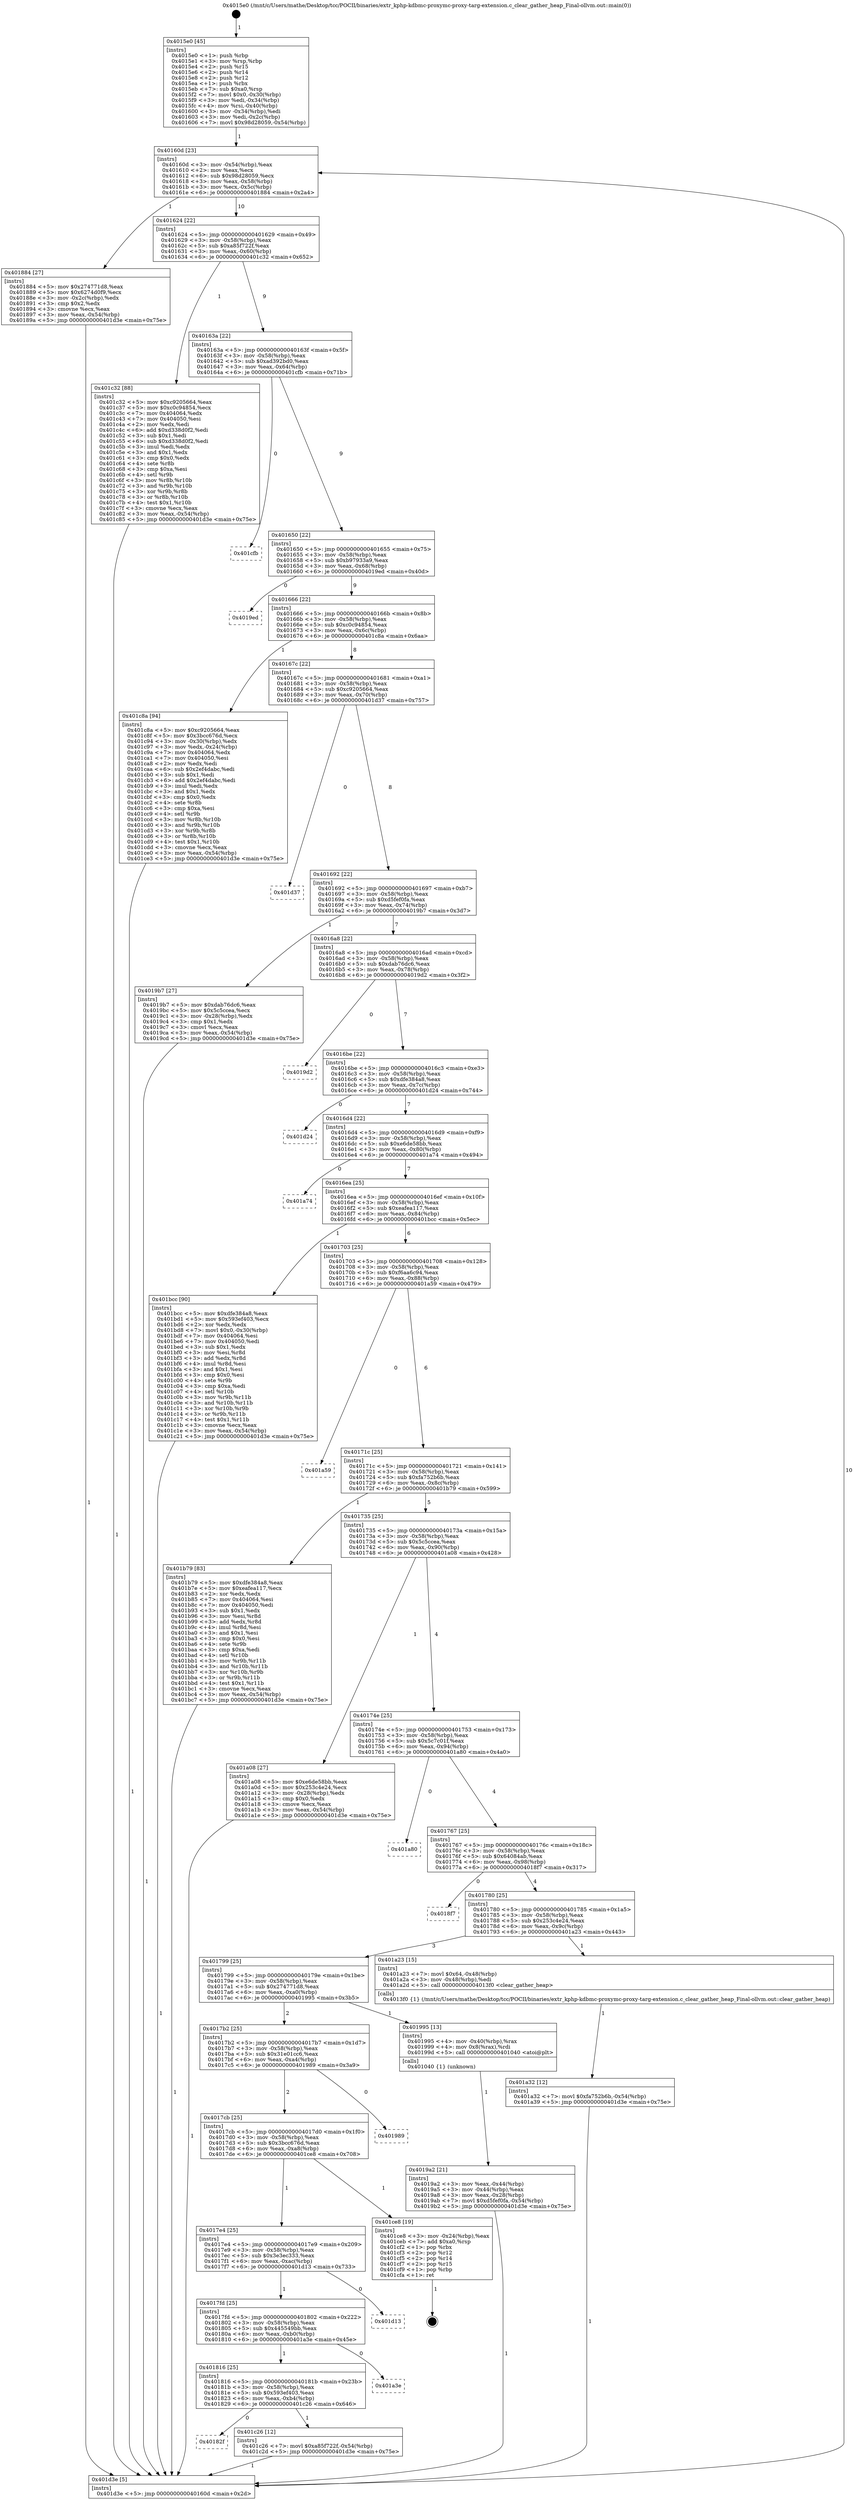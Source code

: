 digraph "0x4015e0" {
  label = "0x4015e0 (/mnt/c/Users/mathe/Desktop/tcc/POCII/binaries/extr_kphp-kdbmc-proxymc-proxy-targ-extension.c_clear_gather_heap_Final-ollvm.out::main(0))"
  labelloc = "t"
  node[shape=record]

  Entry [label="",width=0.3,height=0.3,shape=circle,fillcolor=black,style=filled]
  "0x40160d" [label="{
     0x40160d [23]\l
     | [instrs]\l
     &nbsp;&nbsp;0x40160d \<+3\>: mov -0x54(%rbp),%eax\l
     &nbsp;&nbsp;0x401610 \<+2\>: mov %eax,%ecx\l
     &nbsp;&nbsp;0x401612 \<+6\>: sub $0x98d28059,%ecx\l
     &nbsp;&nbsp;0x401618 \<+3\>: mov %eax,-0x58(%rbp)\l
     &nbsp;&nbsp;0x40161b \<+3\>: mov %ecx,-0x5c(%rbp)\l
     &nbsp;&nbsp;0x40161e \<+6\>: je 0000000000401884 \<main+0x2a4\>\l
  }"]
  "0x401884" [label="{
     0x401884 [27]\l
     | [instrs]\l
     &nbsp;&nbsp;0x401884 \<+5\>: mov $0x274771d8,%eax\l
     &nbsp;&nbsp;0x401889 \<+5\>: mov $0x6274d0f9,%ecx\l
     &nbsp;&nbsp;0x40188e \<+3\>: mov -0x2c(%rbp),%edx\l
     &nbsp;&nbsp;0x401891 \<+3\>: cmp $0x2,%edx\l
     &nbsp;&nbsp;0x401894 \<+3\>: cmovne %ecx,%eax\l
     &nbsp;&nbsp;0x401897 \<+3\>: mov %eax,-0x54(%rbp)\l
     &nbsp;&nbsp;0x40189a \<+5\>: jmp 0000000000401d3e \<main+0x75e\>\l
  }"]
  "0x401624" [label="{
     0x401624 [22]\l
     | [instrs]\l
     &nbsp;&nbsp;0x401624 \<+5\>: jmp 0000000000401629 \<main+0x49\>\l
     &nbsp;&nbsp;0x401629 \<+3\>: mov -0x58(%rbp),%eax\l
     &nbsp;&nbsp;0x40162c \<+5\>: sub $0xa85f722f,%eax\l
     &nbsp;&nbsp;0x401631 \<+3\>: mov %eax,-0x60(%rbp)\l
     &nbsp;&nbsp;0x401634 \<+6\>: je 0000000000401c32 \<main+0x652\>\l
  }"]
  "0x401d3e" [label="{
     0x401d3e [5]\l
     | [instrs]\l
     &nbsp;&nbsp;0x401d3e \<+5\>: jmp 000000000040160d \<main+0x2d\>\l
  }"]
  "0x4015e0" [label="{
     0x4015e0 [45]\l
     | [instrs]\l
     &nbsp;&nbsp;0x4015e0 \<+1\>: push %rbp\l
     &nbsp;&nbsp;0x4015e1 \<+3\>: mov %rsp,%rbp\l
     &nbsp;&nbsp;0x4015e4 \<+2\>: push %r15\l
     &nbsp;&nbsp;0x4015e6 \<+2\>: push %r14\l
     &nbsp;&nbsp;0x4015e8 \<+2\>: push %r12\l
     &nbsp;&nbsp;0x4015ea \<+1\>: push %rbx\l
     &nbsp;&nbsp;0x4015eb \<+7\>: sub $0xa0,%rsp\l
     &nbsp;&nbsp;0x4015f2 \<+7\>: movl $0x0,-0x30(%rbp)\l
     &nbsp;&nbsp;0x4015f9 \<+3\>: mov %edi,-0x34(%rbp)\l
     &nbsp;&nbsp;0x4015fc \<+4\>: mov %rsi,-0x40(%rbp)\l
     &nbsp;&nbsp;0x401600 \<+3\>: mov -0x34(%rbp),%edi\l
     &nbsp;&nbsp;0x401603 \<+3\>: mov %edi,-0x2c(%rbp)\l
     &nbsp;&nbsp;0x401606 \<+7\>: movl $0x98d28059,-0x54(%rbp)\l
  }"]
  Exit [label="",width=0.3,height=0.3,shape=circle,fillcolor=black,style=filled,peripheries=2]
  "0x401c32" [label="{
     0x401c32 [88]\l
     | [instrs]\l
     &nbsp;&nbsp;0x401c32 \<+5\>: mov $0xc9205664,%eax\l
     &nbsp;&nbsp;0x401c37 \<+5\>: mov $0xc0c94854,%ecx\l
     &nbsp;&nbsp;0x401c3c \<+7\>: mov 0x404064,%edx\l
     &nbsp;&nbsp;0x401c43 \<+7\>: mov 0x404050,%esi\l
     &nbsp;&nbsp;0x401c4a \<+2\>: mov %edx,%edi\l
     &nbsp;&nbsp;0x401c4c \<+6\>: add $0xd338d0f2,%edi\l
     &nbsp;&nbsp;0x401c52 \<+3\>: sub $0x1,%edi\l
     &nbsp;&nbsp;0x401c55 \<+6\>: sub $0xd338d0f2,%edi\l
     &nbsp;&nbsp;0x401c5b \<+3\>: imul %edi,%edx\l
     &nbsp;&nbsp;0x401c5e \<+3\>: and $0x1,%edx\l
     &nbsp;&nbsp;0x401c61 \<+3\>: cmp $0x0,%edx\l
     &nbsp;&nbsp;0x401c64 \<+4\>: sete %r8b\l
     &nbsp;&nbsp;0x401c68 \<+3\>: cmp $0xa,%esi\l
     &nbsp;&nbsp;0x401c6b \<+4\>: setl %r9b\l
     &nbsp;&nbsp;0x401c6f \<+3\>: mov %r8b,%r10b\l
     &nbsp;&nbsp;0x401c72 \<+3\>: and %r9b,%r10b\l
     &nbsp;&nbsp;0x401c75 \<+3\>: xor %r9b,%r8b\l
     &nbsp;&nbsp;0x401c78 \<+3\>: or %r8b,%r10b\l
     &nbsp;&nbsp;0x401c7b \<+4\>: test $0x1,%r10b\l
     &nbsp;&nbsp;0x401c7f \<+3\>: cmovne %ecx,%eax\l
     &nbsp;&nbsp;0x401c82 \<+3\>: mov %eax,-0x54(%rbp)\l
     &nbsp;&nbsp;0x401c85 \<+5\>: jmp 0000000000401d3e \<main+0x75e\>\l
  }"]
  "0x40163a" [label="{
     0x40163a [22]\l
     | [instrs]\l
     &nbsp;&nbsp;0x40163a \<+5\>: jmp 000000000040163f \<main+0x5f\>\l
     &nbsp;&nbsp;0x40163f \<+3\>: mov -0x58(%rbp),%eax\l
     &nbsp;&nbsp;0x401642 \<+5\>: sub $0xad392bd0,%eax\l
     &nbsp;&nbsp;0x401647 \<+3\>: mov %eax,-0x64(%rbp)\l
     &nbsp;&nbsp;0x40164a \<+6\>: je 0000000000401cfb \<main+0x71b\>\l
  }"]
  "0x40182f" [label="{
     0x40182f\l
  }", style=dashed]
  "0x401cfb" [label="{
     0x401cfb\l
  }", style=dashed]
  "0x401650" [label="{
     0x401650 [22]\l
     | [instrs]\l
     &nbsp;&nbsp;0x401650 \<+5\>: jmp 0000000000401655 \<main+0x75\>\l
     &nbsp;&nbsp;0x401655 \<+3\>: mov -0x58(%rbp),%eax\l
     &nbsp;&nbsp;0x401658 \<+5\>: sub $0xb97933a9,%eax\l
     &nbsp;&nbsp;0x40165d \<+3\>: mov %eax,-0x68(%rbp)\l
     &nbsp;&nbsp;0x401660 \<+6\>: je 00000000004019ed \<main+0x40d\>\l
  }"]
  "0x401c26" [label="{
     0x401c26 [12]\l
     | [instrs]\l
     &nbsp;&nbsp;0x401c26 \<+7\>: movl $0xa85f722f,-0x54(%rbp)\l
     &nbsp;&nbsp;0x401c2d \<+5\>: jmp 0000000000401d3e \<main+0x75e\>\l
  }"]
  "0x4019ed" [label="{
     0x4019ed\l
  }", style=dashed]
  "0x401666" [label="{
     0x401666 [22]\l
     | [instrs]\l
     &nbsp;&nbsp;0x401666 \<+5\>: jmp 000000000040166b \<main+0x8b\>\l
     &nbsp;&nbsp;0x40166b \<+3\>: mov -0x58(%rbp),%eax\l
     &nbsp;&nbsp;0x40166e \<+5\>: sub $0xc0c94854,%eax\l
     &nbsp;&nbsp;0x401673 \<+3\>: mov %eax,-0x6c(%rbp)\l
     &nbsp;&nbsp;0x401676 \<+6\>: je 0000000000401c8a \<main+0x6aa\>\l
  }"]
  "0x401816" [label="{
     0x401816 [25]\l
     | [instrs]\l
     &nbsp;&nbsp;0x401816 \<+5\>: jmp 000000000040181b \<main+0x23b\>\l
     &nbsp;&nbsp;0x40181b \<+3\>: mov -0x58(%rbp),%eax\l
     &nbsp;&nbsp;0x40181e \<+5\>: sub $0x593ef403,%eax\l
     &nbsp;&nbsp;0x401823 \<+6\>: mov %eax,-0xb4(%rbp)\l
     &nbsp;&nbsp;0x401829 \<+6\>: je 0000000000401c26 \<main+0x646\>\l
  }"]
  "0x401c8a" [label="{
     0x401c8a [94]\l
     | [instrs]\l
     &nbsp;&nbsp;0x401c8a \<+5\>: mov $0xc9205664,%eax\l
     &nbsp;&nbsp;0x401c8f \<+5\>: mov $0x3bcc676d,%ecx\l
     &nbsp;&nbsp;0x401c94 \<+3\>: mov -0x30(%rbp),%edx\l
     &nbsp;&nbsp;0x401c97 \<+3\>: mov %edx,-0x24(%rbp)\l
     &nbsp;&nbsp;0x401c9a \<+7\>: mov 0x404064,%edx\l
     &nbsp;&nbsp;0x401ca1 \<+7\>: mov 0x404050,%esi\l
     &nbsp;&nbsp;0x401ca8 \<+2\>: mov %edx,%edi\l
     &nbsp;&nbsp;0x401caa \<+6\>: sub $0x2ef4dabc,%edi\l
     &nbsp;&nbsp;0x401cb0 \<+3\>: sub $0x1,%edi\l
     &nbsp;&nbsp;0x401cb3 \<+6\>: add $0x2ef4dabc,%edi\l
     &nbsp;&nbsp;0x401cb9 \<+3\>: imul %edi,%edx\l
     &nbsp;&nbsp;0x401cbc \<+3\>: and $0x1,%edx\l
     &nbsp;&nbsp;0x401cbf \<+3\>: cmp $0x0,%edx\l
     &nbsp;&nbsp;0x401cc2 \<+4\>: sete %r8b\l
     &nbsp;&nbsp;0x401cc6 \<+3\>: cmp $0xa,%esi\l
     &nbsp;&nbsp;0x401cc9 \<+4\>: setl %r9b\l
     &nbsp;&nbsp;0x401ccd \<+3\>: mov %r8b,%r10b\l
     &nbsp;&nbsp;0x401cd0 \<+3\>: and %r9b,%r10b\l
     &nbsp;&nbsp;0x401cd3 \<+3\>: xor %r9b,%r8b\l
     &nbsp;&nbsp;0x401cd6 \<+3\>: or %r8b,%r10b\l
     &nbsp;&nbsp;0x401cd9 \<+4\>: test $0x1,%r10b\l
     &nbsp;&nbsp;0x401cdd \<+3\>: cmovne %ecx,%eax\l
     &nbsp;&nbsp;0x401ce0 \<+3\>: mov %eax,-0x54(%rbp)\l
     &nbsp;&nbsp;0x401ce3 \<+5\>: jmp 0000000000401d3e \<main+0x75e\>\l
  }"]
  "0x40167c" [label="{
     0x40167c [22]\l
     | [instrs]\l
     &nbsp;&nbsp;0x40167c \<+5\>: jmp 0000000000401681 \<main+0xa1\>\l
     &nbsp;&nbsp;0x401681 \<+3\>: mov -0x58(%rbp),%eax\l
     &nbsp;&nbsp;0x401684 \<+5\>: sub $0xc9205664,%eax\l
     &nbsp;&nbsp;0x401689 \<+3\>: mov %eax,-0x70(%rbp)\l
     &nbsp;&nbsp;0x40168c \<+6\>: je 0000000000401d37 \<main+0x757\>\l
  }"]
  "0x401a3e" [label="{
     0x401a3e\l
  }", style=dashed]
  "0x401d37" [label="{
     0x401d37\l
  }", style=dashed]
  "0x401692" [label="{
     0x401692 [22]\l
     | [instrs]\l
     &nbsp;&nbsp;0x401692 \<+5\>: jmp 0000000000401697 \<main+0xb7\>\l
     &nbsp;&nbsp;0x401697 \<+3\>: mov -0x58(%rbp),%eax\l
     &nbsp;&nbsp;0x40169a \<+5\>: sub $0xd5fef0fa,%eax\l
     &nbsp;&nbsp;0x40169f \<+3\>: mov %eax,-0x74(%rbp)\l
     &nbsp;&nbsp;0x4016a2 \<+6\>: je 00000000004019b7 \<main+0x3d7\>\l
  }"]
  "0x4017fd" [label="{
     0x4017fd [25]\l
     | [instrs]\l
     &nbsp;&nbsp;0x4017fd \<+5\>: jmp 0000000000401802 \<main+0x222\>\l
     &nbsp;&nbsp;0x401802 \<+3\>: mov -0x58(%rbp),%eax\l
     &nbsp;&nbsp;0x401805 \<+5\>: sub $0x445549bb,%eax\l
     &nbsp;&nbsp;0x40180a \<+6\>: mov %eax,-0xb0(%rbp)\l
     &nbsp;&nbsp;0x401810 \<+6\>: je 0000000000401a3e \<main+0x45e\>\l
  }"]
  "0x4019b7" [label="{
     0x4019b7 [27]\l
     | [instrs]\l
     &nbsp;&nbsp;0x4019b7 \<+5\>: mov $0xdab76dc6,%eax\l
     &nbsp;&nbsp;0x4019bc \<+5\>: mov $0x5c5ccea,%ecx\l
     &nbsp;&nbsp;0x4019c1 \<+3\>: mov -0x28(%rbp),%edx\l
     &nbsp;&nbsp;0x4019c4 \<+3\>: cmp $0x1,%edx\l
     &nbsp;&nbsp;0x4019c7 \<+3\>: cmovl %ecx,%eax\l
     &nbsp;&nbsp;0x4019ca \<+3\>: mov %eax,-0x54(%rbp)\l
     &nbsp;&nbsp;0x4019cd \<+5\>: jmp 0000000000401d3e \<main+0x75e\>\l
  }"]
  "0x4016a8" [label="{
     0x4016a8 [22]\l
     | [instrs]\l
     &nbsp;&nbsp;0x4016a8 \<+5\>: jmp 00000000004016ad \<main+0xcd\>\l
     &nbsp;&nbsp;0x4016ad \<+3\>: mov -0x58(%rbp),%eax\l
     &nbsp;&nbsp;0x4016b0 \<+5\>: sub $0xdab76dc6,%eax\l
     &nbsp;&nbsp;0x4016b5 \<+3\>: mov %eax,-0x78(%rbp)\l
     &nbsp;&nbsp;0x4016b8 \<+6\>: je 00000000004019d2 \<main+0x3f2\>\l
  }"]
  "0x401d13" [label="{
     0x401d13\l
  }", style=dashed]
  "0x4019d2" [label="{
     0x4019d2\l
  }", style=dashed]
  "0x4016be" [label="{
     0x4016be [22]\l
     | [instrs]\l
     &nbsp;&nbsp;0x4016be \<+5\>: jmp 00000000004016c3 \<main+0xe3\>\l
     &nbsp;&nbsp;0x4016c3 \<+3\>: mov -0x58(%rbp),%eax\l
     &nbsp;&nbsp;0x4016c6 \<+5\>: sub $0xdfe384a8,%eax\l
     &nbsp;&nbsp;0x4016cb \<+3\>: mov %eax,-0x7c(%rbp)\l
     &nbsp;&nbsp;0x4016ce \<+6\>: je 0000000000401d24 \<main+0x744\>\l
  }"]
  "0x4017e4" [label="{
     0x4017e4 [25]\l
     | [instrs]\l
     &nbsp;&nbsp;0x4017e4 \<+5\>: jmp 00000000004017e9 \<main+0x209\>\l
     &nbsp;&nbsp;0x4017e9 \<+3\>: mov -0x58(%rbp),%eax\l
     &nbsp;&nbsp;0x4017ec \<+5\>: sub $0x3e3ec333,%eax\l
     &nbsp;&nbsp;0x4017f1 \<+6\>: mov %eax,-0xac(%rbp)\l
     &nbsp;&nbsp;0x4017f7 \<+6\>: je 0000000000401d13 \<main+0x733\>\l
  }"]
  "0x401d24" [label="{
     0x401d24\l
  }", style=dashed]
  "0x4016d4" [label="{
     0x4016d4 [22]\l
     | [instrs]\l
     &nbsp;&nbsp;0x4016d4 \<+5\>: jmp 00000000004016d9 \<main+0xf9\>\l
     &nbsp;&nbsp;0x4016d9 \<+3\>: mov -0x58(%rbp),%eax\l
     &nbsp;&nbsp;0x4016dc \<+5\>: sub $0xe6de58bb,%eax\l
     &nbsp;&nbsp;0x4016e1 \<+3\>: mov %eax,-0x80(%rbp)\l
     &nbsp;&nbsp;0x4016e4 \<+6\>: je 0000000000401a74 \<main+0x494\>\l
  }"]
  "0x401ce8" [label="{
     0x401ce8 [19]\l
     | [instrs]\l
     &nbsp;&nbsp;0x401ce8 \<+3\>: mov -0x24(%rbp),%eax\l
     &nbsp;&nbsp;0x401ceb \<+7\>: add $0xa0,%rsp\l
     &nbsp;&nbsp;0x401cf2 \<+1\>: pop %rbx\l
     &nbsp;&nbsp;0x401cf3 \<+2\>: pop %r12\l
     &nbsp;&nbsp;0x401cf5 \<+2\>: pop %r14\l
     &nbsp;&nbsp;0x401cf7 \<+2\>: pop %r15\l
     &nbsp;&nbsp;0x401cf9 \<+1\>: pop %rbp\l
     &nbsp;&nbsp;0x401cfa \<+1\>: ret\l
  }"]
  "0x401a74" [label="{
     0x401a74\l
  }", style=dashed]
  "0x4016ea" [label="{
     0x4016ea [25]\l
     | [instrs]\l
     &nbsp;&nbsp;0x4016ea \<+5\>: jmp 00000000004016ef \<main+0x10f\>\l
     &nbsp;&nbsp;0x4016ef \<+3\>: mov -0x58(%rbp),%eax\l
     &nbsp;&nbsp;0x4016f2 \<+5\>: sub $0xeafea117,%eax\l
     &nbsp;&nbsp;0x4016f7 \<+6\>: mov %eax,-0x84(%rbp)\l
     &nbsp;&nbsp;0x4016fd \<+6\>: je 0000000000401bcc \<main+0x5ec\>\l
  }"]
  "0x4017cb" [label="{
     0x4017cb [25]\l
     | [instrs]\l
     &nbsp;&nbsp;0x4017cb \<+5\>: jmp 00000000004017d0 \<main+0x1f0\>\l
     &nbsp;&nbsp;0x4017d0 \<+3\>: mov -0x58(%rbp),%eax\l
     &nbsp;&nbsp;0x4017d3 \<+5\>: sub $0x3bcc676d,%eax\l
     &nbsp;&nbsp;0x4017d8 \<+6\>: mov %eax,-0xa8(%rbp)\l
     &nbsp;&nbsp;0x4017de \<+6\>: je 0000000000401ce8 \<main+0x708\>\l
  }"]
  "0x401bcc" [label="{
     0x401bcc [90]\l
     | [instrs]\l
     &nbsp;&nbsp;0x401bcc \<+5\>: mov $0xdfe384a8,%eax\l
     &nbsp;&nbsp;0x401bd1 \<+5\>: mov $0x593ef403,%ecx\l
     &nbsp;&nbsp;0x401bd6 \<+2\>: xor %edx,%edx\l
     &nbsp;&nbsp;0x401bd8 \<+7\>: movl $0x0,-0x30(%rbp)\l
     &nbsp;&nbsp;0x401bdf \<+7\>: mov 0x404064,%esi\l
     &nbsp;&nbsp;0x401be6 \<+7\>: mov 0x404050,%edi\l
     &nbsp;&nbsp;0x401bed \<+3\>: sub $0x1,%edx\l
     &nbsp;&nbsp;0x401bf0 \<+3\>: mov %esi,%r8d\l
     &nbsp;&nbsp;0x401bf3 \<+3\>: add %edx,%r8d\l
     &nbsp;&nbsp;0x401bf6 \<+4\>: imul %r8d,%esi\l
     &nbsp;&nbsp;0x401bfa \<+3\>: and $0x1,%esi\l
     &nbsp;&nbsp;0x401bfd \<+3\>: cmp $0x0,%esi\l
     &nbsp;&nbsp;0x401c00 \<+4\>: sete %r9b\l
     &nbsp;&nbsp;0x401c04 \<+3\>: cmp $0xa,%edi\l
     &nbsp;&nbsp;0x401c07 \<+4\>: setl %r10b\l
     &nbsp;&nbsp;0x401c0b \<+3\>: mov %r9b,%r11b\l
     &nbsp;&nbsp;0x401c0e \<+3\>: and %r10b,%r11b\l
     &nbsp;&nbsp;0x401c11 \<+3\>: xor %r10b,%r9b\l
     &nbsp;&nbsp;0x401c14 \<+3\>: or %r9b,%r11b\l
     &nbsp;&nbsp;0x401c17 \<+4\>: test $0x1,%r11b\l
     &nbsp;&nbsp;0x401c1b \<+3\>: cmovne %ecx,%eax\l
     &nbsp;&nbsp;0x401c1e \<+3\>: mov %eax,-0x54(%rbp)\l
     &nbsp;&nbsp;0x401c21 \<+5\>: jmp 0000000000401d3e \<main+0x75e\>\l
  }"]
  "0x401703" [label="{
     0x401703 [25]\l
     | [instrs]\l
     &nbsp;&nbsp;0x401703 \<+5\>: jmp 0000000000401708 \<main+0x128\>\l
     &nbsp;&nbsp;0x401708 \<+3\>: mov -0x58(%rbp),%eax\l
     &nbsp;&nbsp;0x40170b \<+5\>: sub $0xf6aa6c94,%eax\l
     &nbsp;&nbsp;0x401710 \<+6\>: mov %eax,-0x88(%rbp)\l
     &nbsp;&nbsp;0x401716 \<+6\>: je 0000000000401a59 \<main+0x479\>\l
  }"]
  "0x401989" [label="{
     0x401989\l
  }", style=dashed]
  "0x401a59" [label="{
     0x401a59\l
  }", style=dashed]
  "0x40171c" [label="{
     0x40171c [25]\l
     | [instrs]\l
     &nbsp;&nbsp;0x40171c \<+5\>: jmp 0000000000401721 \<main+0x141\>\l
     &nbsp;&nbsp;0x401721 \<+3\>: mov -0x58(%rbp),%eax\l
     &nbsp;&nbsp;0x401724 \<+5\>: sub $0xfa752b6b,%eax\l
     &nbsp;&nbsp;0x401729 \<+6\>: mov %eax,-0x8c(%rbp)\l
     &nbsp;&nbsp;0x40172f \<+6\>: je 0000000000401b79 \<main+0x599\>\l
  }"]
  "0x401a32" [label="{
     0x401a32 [12]\l
     | [instrs]\l
     &nbsp;&nbsp;0x401a32 \<+7\>: movl $0xfa752b6b,-0x54(%rbp)\l
     &nbsp;&nbsp;0x401a39 \<+5\>: jmp 0000000000401d3e \<main+0x75e\>\l
  }"]
  "0x401b79" [label="{
     0x401b79 [83]\l
     | [instrs]\l
     &nbsp;&nbsp;0x401b79 \<+5\>: mov $0xdfe384a8,%eax\l
     &nbsp;&nbsp;0x401b7e \<+5\>: mov $0xeafea117,%ecx\l
     &nbsp;&nbsp;0x401b83 \<+2\>: xor %edx,%edx\l
     &nbsp;&nbsp;0x401b85 \<+7\>: mov 0x404064,%esi\l
     &nbsp;&nbsp;0x401b8c \<+7\>: mov 0x404050,%edi\l
     &nbsp;&nbsp;0x401b93 \<+3\>: sub $0x1,%edx\l
     &nbsp;&nbsp;0x401b96 \<+3\>: mov %esi,%r8d\l
     &nbsp;&nbsp;0x401b99 \<+3\>: add %edx,%r8d\l
     &nbsp;&nbsp;0x401b9c \<+4\>: imul %r8d,%esi\l
     &nbsp;&nbsp;0x401ba0 \<+3\>: and $0x1,%esi\l
     &nbsp;&nbsp;0x401ba3 \<+3\>: cmp $0x0,%esi\l
     &nbsp;&nbsp;0x401ba6 \<+4\>: sete %r9b\l
     &nbsp;&nbsp;0x401baa \<+3\>: cmp $0xa,%edi\l
     &nbsp;&nbsp;0x401bad \<+4\>: setl %r10b\l
     &nbsp;&nbsp;0x401bb1 \<+3\>: mov %r9b,%r11b\l
     &nbsp;&nbsp;0x401bb4 \<+3\>: and %r10b,%r11b\l
     &nbsp;&nbsp;0x401bb7 \<+3\>: xor %r10b,%r9b\l
     &nbsp;&nbsp;0x401bba \<+3\>: or %r9b,%r11b\l
     &nbsp;&nbsp;0x401bbd \<+4\>: test $0x1,%r11b\l
     &nbsp;&nbsp;0x401bc1 \<+3\>: cmovne %ecx,%eax\l
     &nbsp;&nbsp;0x401bc4 \<+3\>: mov %eax,-0x54(%rbp)\l
     &nbsp;&nbsp;0x401bc7 \<+5\>: jmp 0000000000401d3e \<main+0x75e\>\l
  }"]
  "0x401735" [label="{
     0x401735 [25]\l
     | [instrs]\l
     &nbsp;&nbsp;0x401735 \<+5\>: jmp 000000000040173a \<main+0x15a\>\l
     &nbsp;&nbsp;0x40173a \<+3\>: mov -0x58(%rbp),%eax\l
     &nbsp;&nbsp;0x40173d \<+5\>: sub $0x5c5ccea,%eax\l
     &nbsp;&nbsp;0x401742 \<+6\>: mov %eax,-0x90(%rbp)\l
     &nbsp;&nbsp;0x401748 \<+6\>: je 0000000000401a08 \<main+0x428\>\l
  }"]
  "0x4019a2" [label="{
     0x4019a2 [21]\l
     | [instrs]\l
     &nbsp;&nbsp;0x4019a2 \<+3\>: mov %eax,-0x44(%rbp)\l
     &nbsp;&nbsp;0x4019a5 \<+3\>: mov -0x44(%rbp),%eax\l
     &nbsp;&nbsp;0x4019a8 \<+3\>: mov %eax,-0x28(%rbp)\l
     &nbsp;&nbsp;0x4019ab \<+7\>: movl $0xd5fef0fa,-0x54(%rbp)\l
     &nbsp;&nbsp;0x4019b2 \<+5\>: jmp 0000000000401d3e \<main+0x75e\>\l
  }"]
  "0x401a08" [label="{
     0x401a08 [27]\l
     | [instrs]\l
     &nbsp;&nbsp;0x401a08 \<+5\>: mov $0xe6de58bb,%eax\l
     &nbsp;&nbsp;0x401a0d \<+5\>: mov $0x253c4e24,%ecx\l
     &nbsp;&nbsp;0x401a12 \<+3\>: mov -0x28(%rbp),%edx\l
     &nbsp;&nbsp;0x401a15 \<+3\>: cmp $0x0,%edx\l
     &nbsp;&nbsp;0x401a18 \<+3\>: cmove %ecx,%eax\l
     &nbsp;&nbsp;0x401a1b \<+3\>: mov %eax,-0x54(%rbp)\l
     &nbsp;&nbsp;0x401a1e \<+5\>: jmp 0000000000401d3e \<main+0x75e\>\l
  }"]
  "0x40174e" [label="{
     0x40174e [25]\l
     | [instrs]\l
     &nbsp;&nbsp;0x40174e \<+5\>: jmp 0000000000401753 \<main+0x173\>\l
     &nbsp;&nbsp;0x401753 \<+3\>: mov -0x58(%rbp),%eax\l
     &nbsp;&nbsp;0x401756 \<+5\>: sub $0x5c7c01f,%eax\l
     &nbsp;&nbsp;0x40175b \<+6\>: mov %eax,-0x94(%rbp)\l
     &nbsp;&nbsp;0x401761 \<+6\>: je 0000000000401a80 \<main+0x4a0\>\l
  }"]
  "0x4017b2" [label="{
     0x4017b2 [25]\l
     | [instrs]\l
     &nbsp;&nbsp;0x4017b2 \<+5\>: jmp 00000000004017b7 \<main+0x1d7\>\l
     &nbsp;&nbsp;0x4017b7 \<+3\>: mov -0x58(%rbp),%eax\l
     &nbsp;&nbsp;0x4017ba \<+5\>: sub $0x31e01cc6,%eax\l
     &nbsp;&nbsp;0x4017bf \<+6\>: mov %eax,-0xa4(%rbp)\l
     &nbsp;&nbsp;0x4017c5 \<+6\>: je 0000000000401989 \<main+0x3a9\>\l
  }"]
  "0x401a80" [label="{
     0x401a80\l
  }", style=dashed]
  "0x401767" [label="{
     0x401767 [25]\l
     | [instrs]\l
     &nbsp;&nbsp;0x401767 \<+5\>: jmp 000000000040176c \<main+0x18c\>\l
     &nbsp;&nbsp;0x40176c \<+3\>: mov -0x58(%rbp),%eax\l
     &nbsp;&nbsp;0x40176f \<+5\>: sub $0x64084ab,%eax\l
     &nbsp;&nbsp;0x401774 \<+6\>: mov %eax,-0x98(%rbp)\l
     &nbsp;&nbsp;0x40177a \<+6\>: je 00000000004018f7 \<main+0x317\>\l
  }"]
  "0x401995" [label="{
     0x401995 [13]\l
     | [instrs]\l
     &nbsp;&nbsp;0x401995 \<+4\>: mov -0x40(%rbp),%rax\l
     &nbsp;&nbsp;0x401999 \<+4\>: mov 0x8(%rax),%rdi\l
     &nbsp;&nbsp;0x40199d \<+5\>: call 0000000000401040 \<atoi@plt\>\l
     | [calls]\l
     &nbsp;&nbsp;0x401040 \{1\} (unknown)\l
  }"]
  "0x4018f7" [label="{
     0x4018f7\l
  }", style=dashed]
  "0x401780" [label="{
     0x401780 [25]\l
     | [instrs]\l
     &nbsp;&nbsp;0x401780 \<+5\>: jmp 0000000000401785 \<main+0x1a5\>\l
     &nbsp;&nbsp;0x401785 \<+3\>: mov -0x58(%rbp),%eax\l
     &nbsp;&nbsp;0x401788 \<+5\>: sub $0x253c4e24,%eax\l
     &nbsp;&nbsp;0x40178d \<+6\>: mov %eax,-0x9c(%rbp)\l
     &nbsp;&nbsp;0x401793 \<+6\>: je 0000000000401a23 \<main+0x443\>\l
  }"]
  "0x401799" [label="{
     0x401799 [25]\l
     | [instrs]\l
     &nbsp;&nbsp;0x401799 \<+5\>: jmp 000000000040179e \<main+0x1be\>\l
     &nbsp;&nbsp;0x40179e \<+3\>: mov -0x58(%rbp),%eax\l
     &nbsp;&nbsp;0x4017a1 \<+5\>: sub $0x274771d8,%eax\l
     &nbsp;&nbsp;0x4017a6 \<+6\>: mov %eax,-0xa0(%rbp)\l
     &nbsp;&nbsp;0x4017ac \<+6\>: je 0000000000401995 \<main+0x3b5\>\l
  }"]
  "0x401a23" [label="{
     0x401a23 [15]\l
     | [instrs]\l
     &nbsp;&nbsp;0x401a23 \<+7\>: movl $0x64,-0x48(%rbp)\l
     &nbsp;&nbsp;0x401a2a \<+3\>: mov -0x48(%rbp),%edi\l
     &nbsp;&nbsp;0x401a2d \<+5\>: call 00000000004013f0 \<clear_gather_heap\>\l
     | [calls]\l
     &nbsp;&nbsp;0x4013f0 \{1\} (/mnt/c/Users/mathe/Desktop/tcc/POCII/binaries/extr_kphp-kdbmc-proxymc-proxy-targ-extension.c_clear_gather_heap_Final-ollvm.out::clear_gather_heap)\l
  }"]
  Entry -> "0x4015e0" [label=" 1"]
  "0x40160d" -> "0x401884" [label=" 1"]
  "0x40160d" -> "0x401624" [label=" 10"]
  "0x401884" -> "0x401d3e" [label=" 1"]
  "0x4015e0" -> "0x40160d" [label=" 1"]
  "0x401d3e" -> "0x40160d" [label=" 10"]
  "0x401ce8" -> Exit [label=" 1"]
  "0x401624" -> "0x401c32" [label=" 1"]
  "0x401624" -> "0x40163a" [label=" 9"]
  "0x401c8a" -> "0x401d3e" [label=" 1"]
  "0x40163a" -> "0x401cfb" [label=" 0"]
  "0x40163a" -> "0x401650" [label=" 9"]
  "0x401c32" -> "0x401d3e" [label=" 1"]
  "0x401650" -> "0x4019ed" [label=" 0"]
  "0x401650" -> "0x401666" [label=" 9"]
  "0x401c26" -> "0x401d3e" [label=" 1"]
  "0x401666" -> "0x401c8a" [label=" 1"]
  "0x401666" -> "0x40167c" [label=" 8"]
  "0x401816" -> "0x401c26" [label=" 1"]
  "0x40167c" -> "0x401d37" [label=" 0"]
  "0x40167c" -> "0x401692" [label=" 8"]
  "0x401816" -> "0x40182f" [label=" 0"]
  "0x401692" -> "0x4019b7" [label=" 1"]
  "0x401692" -> "0x4016a8" [label=" 7"]
  "0x4017fd" -> "0x401a3e" [label=" 0"]
  "0x4016a8" -> "0x4019d2" [label=" 0"]
  "0x4016a8" -> "0x4016be" [label=" 7"]
  "0x4017fd" -> "0x401816" [label=" 1"]
  "0x4016be" -> "0x401d24" [label=" 0"]
  "0x4016be" -> "0x4016d4" [label=" 7"]
  "0x4017e4" -> "0x401d13" [label=" 0"]
  "0x4016d4" -> "0x401a74" [label=" 0"]
  "0x4016d4" -> "0x4016ea" [label=" 7"]
  "0x4017e4" -> "0x4017fd" [label=" 1"]
  "0x4016ea" -> "0x401bcc" [label=" 1"]
  "0x4016ea" -> "0x401703" [label=" 6"]
  "0x4017cb" -> "0x401ce8" [label=" 1"]
  "0x401703" -> "0x401a59" [label=" 0"]
  "0x401703" -> "0x40171c" [label=" 6"]
  "0x4017cb" -> "0x4017e4" [label=" 1"]
  "0x40171c" -> "0x401b79" [label=" 1"]
  "0x40171c" -> "0x401735" [label=" 5"]
  "0x4017b2" -> "0x401989" [label=" 0"]
  "0x401735" -> "0x401a08" [label=" 1"]
  "0x401735" -> "0x40174e" [label=" 4"]
  "0x4017b2" -> "0x4017cb" [label=" 2"]
  "0x40174e" -> "0x401a80" [label=" 0"]
  "0x40174e" -> "0x401767" [label=" 4"]
  "0x401bcc" -> "0x401d3e" [label=" 1"]
  "0x401767" -> "0x4018f7" [label=" 0"]
  "0x401767" -> "0x401780" [label=" 4"]
  "0x401b79" -> "0x401d3e" [label=" 1"]
  "0x401780" -> "0x401a23" [label=" 1"]
  "0x401780" -> "0x401799" [label=" 3"]
  "0x401a32" -> "0x401d3e" [label=" 1"]
  "0x401799" -> "0x401995" [label=" 1"]
  "0x401799" -> "0x4017b2" [label=" 2"]
  "0x401995" -> "0x4019a2" [label=" 1"]
  "0x4019a2" -> "0x401d3e" [label=" 1"]
  "0x4019b7" -> "0x401d3e" [label=" 1"]
  "0x401a08" -> "0x401d3e" [label=" 1"]
  "0x401a23" -> "0x401a32" [label=" 1"]
}

